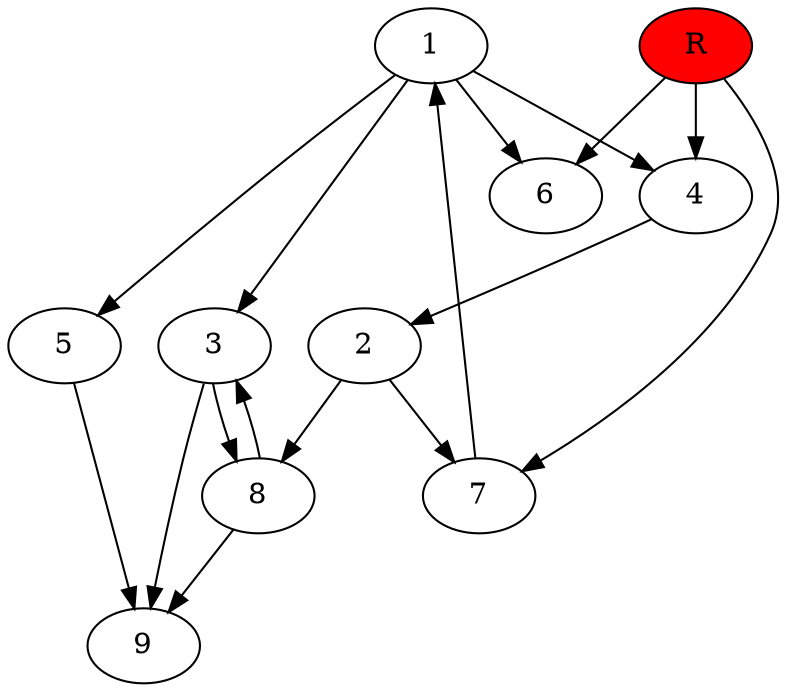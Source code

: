 digraph prb78621 {
	1
	2
	3
	4
	5
	6
	7
	8
	R [fillcolor="#ff0000" style=filled]
	1 -> 3
	1 -> 4
	1 -> 5
	1 -> 6
	2 -> 7
	2 -> 8
	3 -> 8
	3 -> 9
	4 -> 2
	5 -> 9
	7 -> 1
	8 -> 3
	8 -> 9
	R -> 4
	R -> 6
	R -> 7
}
